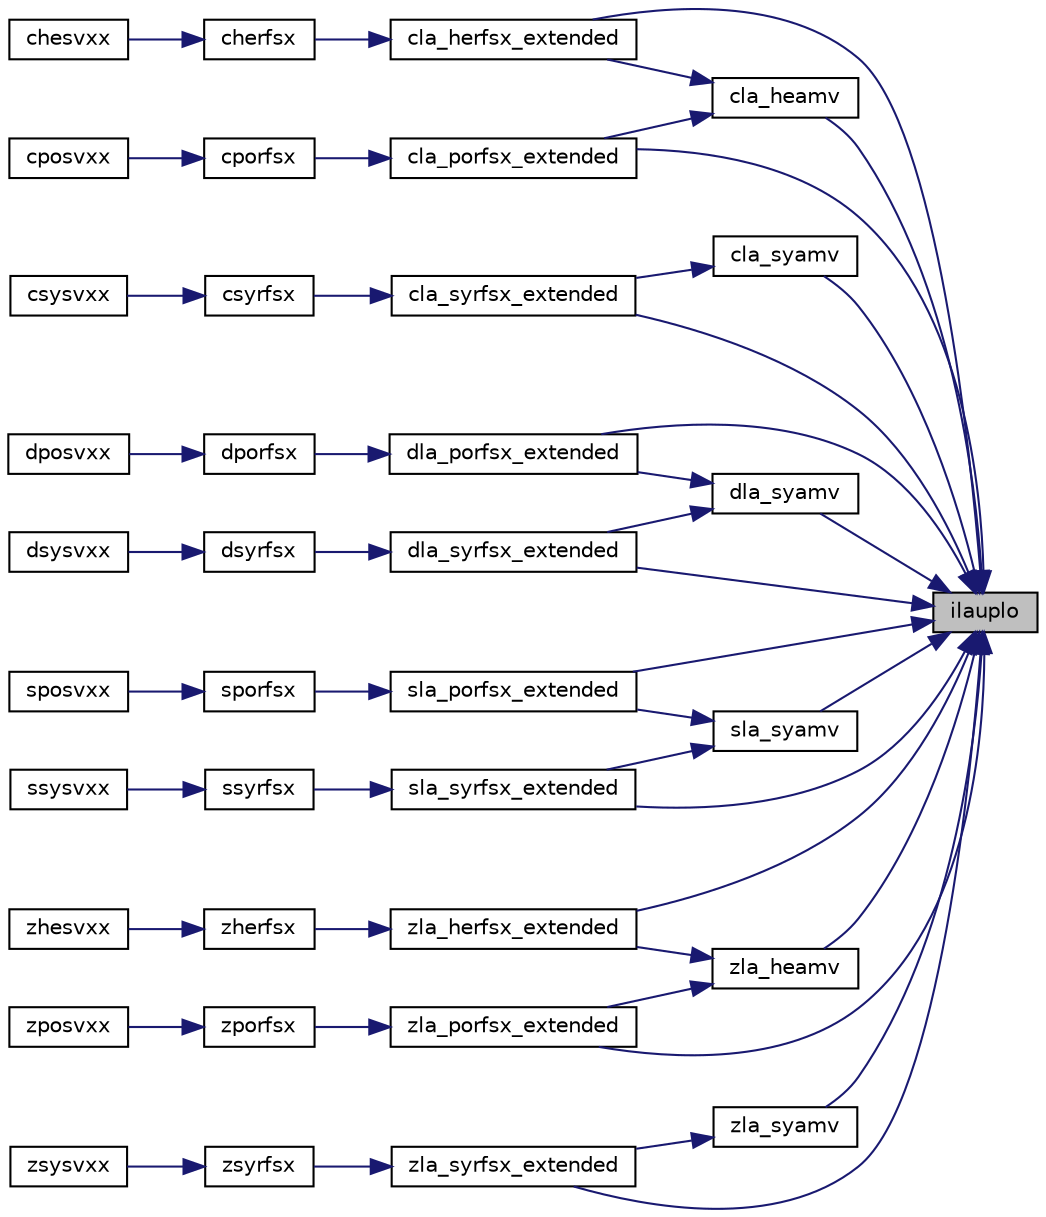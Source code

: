 digraph "ilauplo"
{
 // LATEX_PDF_SIZE
  edge [fontname="Helvetica",fontsize="10",labelfontname="Helvetica",labelfontsize="10"];
  node [fontname="Helvetica",fontsize="10",shape=record];
  rankdir="RL";
  Node1 [label="ilauplo",height=0.2,width=0.4,color="black", fillcolor="grey75", style="filled", fontcolor="black",tooltip="ILAUPLO"];
  Node1 -> Node2 [dir="back",color="midnightblue",fontsize="10",style="solid",fontname="Helvetica"];
  Node2 [label="cla_heamv",height=0.2,width=0.4,color="black", fillcolor="white", style="filled",URL="$cla__heamv_8f.html#af79576f9ff921c1ad965fd46417e4db0",tooltip="CLA_HEAMV computes a matrix-vector product using a Hermitian indefinite matrix to calculate error bou..."];
  Node2 -> Node3 [dir="back",color="midnightblue",fontsize="10",style="solid",fontname="Helvetica"];
  Node3 [label="cla_herfsx_extended",height=0.2,width=0.4,color="black", fillcolor="white", style="filled",URL="$cla__herfsx__extended_8f.html#acd355008da68592db4c2743fcea983cf",tooltip="CLA_HERFSX_EXTENDED improves the computed solution to a system of linear equations for Hermitian inde..."];
  Node3 -> Node4 [dir="back",color="midnightblue",fontsize="10",style="solid",fontname="Helvetica"];
  Node4 [label="cherfsx",height=0.2,width=0.4,color="black", fillcolor="white", style="filled",URL="$cherfsx_8f.html#ad731b6b72cf0a8e741748dc4eace0831",tooltip="CHERFSX"];
  Node4 -> Node5 [dir="back",color="midnightblue",fontsize="10",style="solid",fontname="Helvetica"];
  Node5 [label="chesvxx",height=0.2,width=0.4,color="black", fillcolor="white", style="filled",URL="$chesvxx_8f.html#a362015bddbaafb0fe959ee14a9b9785b",tooltip="CHESVXX computes the solution to system of linear equations A * X = B for HE matrices"];
  Node2 -> Node6 [dir="back",color="midnightblue",fontsize="10",style="solid",fontname="Helvetica"];
  Node6 [label="cla_porfsx_extended",height=0.2,width=0.4,color="black", fillcolor="white", style="filled",URL="$cla__porfsx__extended_8f.html#ae3d6f3635d5674e86148d50639cf2675",tooltip="CLA_PORFSX_EXTENDED improves the computed solution to a system of linear equations for symmetric or H..."];
  Node6 -> Node7 [dir="back",color="midnightblue",fontsize="10",style="solid",fontname="Helvetica"];
  Node7 [label="cporfsx",height=0.2,width=0.4,color="black", fillcolor="white", style="filled",URL="$cporfsx_8f.html#ad3d34aea85ff135afe5692ec73649249",tooltip="CPORFSX"];
  Node7 -> Node8 [dir="back",color="midnightblue",fontsize="10",style="solid",fontname="Helvetica"];
  Node8 [label="cposvxx",height=0.2,width=0.4,color="black", fillcolor="white", style="filled",URL="$cposvxx_8f.html#a9d8d6eb1ee0b2e2769fa5995714f09b3",tooltip="CPOSVXX computes the solution to system of linear equations A * X = B for PO matrices"];
  Node1 -> Node3 [dir="back",color="midnightblue",fontsize="10",style="solid",fontname="Helvetica"];
  Node1 -> Node6 [dir="back",color="midnightblue",fontsize="10",style="solid",fontname="Helvetica"];
  Node1 -> Node9 [dir="back",color="midnightblue",fontsize="10",style="solid",fontname="Helvetica"];
  Node9 [label="cla_syamv",height=0.2,width=0.4,color="black", fillcolor="white", style="filled",URL="$cla__syamv_8f.html#a2effd037ac49e21caf28a78b063f41a3",tooltip="CLA_SYAMV computes a matrix-vector product using a symmetric indefinite matrix to calculate error bou..."];
  Node9 -> Node10 [dir="back",color="midnightblue",fontsize="10",style="solid",fontname="Helvetica"];
  Node10 [label="cla_syrfsx_extended",height=0.2,width=0.4,color="black", fillcolor="white", style="filled",URL="$cla__syrfsx__extended_8f.html#a113d1d314f674eb00b05547429716515",tooltip="CLA_SYRFSX_EXTENDED improves the computed solution to a system of linear equations for symmetric inde..."];
  Node10 -> Node11 [dir="back",color="midnightblue",fontsize="10",style="solid",fontname="Helvetica"];
  Node11 [label="csyrfsx",height=0.2,width=0.4,color="black", fillcolor="white", style="filled",URL="$csyrfsx_8f.html#a0f93ca9ab2fc02b8de5f578316353b87",tooltip="CSYRFSX"];
  Node11 -> Node12 [dir="back",color="midnightblue",fontsize="10",style="solid",fontname="Helvetica"];
  Node12 [label="csysvxx",height=0.2,width=0.4,color="black", fillcolor="white", style="filled",URL="$csysvxx_8f.html#a48da16f71d9aa75098b8c6d3c4007979",tooltip="CSYSVXX computes the solution to system of linear equations A * X = B for SY matrices"];
  Node1 -> Node10 [dir="back",color="midnightblue",fontsize="10",style="solid",fontname="Helvetica"];
  Node1 -> Node13 [dir="back",color="midnightblue",fontsize="10",style="solid",fontname="Helvetica"];
  Node13 [label="dla_porfsx_extended",height=0.2,width=0.4,color="black", fillcolor="white", style="filled",URL="$dla__porfsx__extended_8f.html#a1f04f8900d0a841afb32c0b60535ff7b",tooltip="DLA_PORFSX_EXTENDED improves the computed solution to a system of linear equations for symmetric or H..."];
  Node13 -> Node14 [dir="back",color="midnightblue",fontsize="10",style="solid",fontname="Helvetica"];
  Node14 [label="dporfsx",height=0.2,width=0.4,color="black", fillcolor="white", style="filled",URL="$dporfsx_8f.html#a4285835f23c2c12a427d63d29251251d",tooltip="DPORFSX"];
  Node14 -> Node15 [dir="back",color="midnightblue",fontsize="10",style="solid",fontname="Helvetica"];
  Node15 [label="dposvxx",height=0.2,width=0.4,color="black", fillcolor="white", style="filled",URL="$dposvxx_8f.html#a423141487077727ec3bc52edd1fccd44",tooltip="DPOSVXX computes the solution to system of linear equations A * X = B for PO matrices"];
  Node1 -> Node16 [dir="back",color="midnightblue",fontsize="10",style="solid",fontname="Helvetica"];
  Node16 [label="dla_syamv",height=0.2,width=0.4,color="black", fillcolor="white", style="filled",URL="$dla__syamv_8f.html#ae6960d344f10c9e0a2d1ba83c571a521",tooltip="DLA_SYAMV computes a matrix-vector product using a symmetric indefinite matrix to calculate error bou..."];
  Node16 -> Node13 [dir="back",color="midnightblue",fontsize="10",style="solid",fontname="Helvetica"];
  Node16 -> Node17 [dir="back",color="midnightblue",fontsize="10",style="solid",fontname="Helvetica"];
  Node17 [label="dla_syrfsx_extended",height=0.2,width=0.4,color="black", fillcolor="white", style="filled",URL="$dla__syrfsx__extended_8f.html#a1e55bc8b68a504435bc9a70cb0dcdb02",tooltip="DLA_SYRFSX_EXTENDED improves the computed solution to a system of linear equations for symmetric inde..."];
  Node17 -> Node18 [dir="back",color="midnightblue",fontsize="10",style="solid",fontname="Helvetica"];
  Node18 [label="dsyrfsx",height=0.2,width=0.4,color="black", fillcolor="white", style="filled",URL="$dsyrfsx_8f.html#a84668c103a35ee6233d8270a17b1ee52",tooltip="DSYRFSX"];
  Node18 -> Node19 [dir="back",color="midnightblue",fontsize="10",style="solid",fontname="Helvetica"];
  Node19 [label="dsysvxx",height=0.2,width=0.4,color="black", fillcolor="white", style="filled",URL="$dsysvxx_8f.html#a1891fac0c928034e0c0396aa3d30f8f3",tooltip="DSYSVXX"];
  Node1 -> Node17 [dir="back",color="midnightblue",fontsize="10",style="solid",fontname="Helvetica"];
  Node1 -> Node20 [dir="back",color="midnightblue",fontsize="10",style="solid",fontname="Helvetica"];
  Node20 [label="sla_porfsx_extended",height=0.2,width=0.4,color="black", fillcolor="white", style="filled",URL="$sla__porfsx__extended_8f.html#a618e9312cb5cdbed5d64d6c0b1fa26b1",tooltip="SLA_PORFSX_EXTENDED improves the computed solution to a system of linear equations for symmetric or H..."];
  Node20 -> Node21 [dir="back",color="midnightblue",fontsize="10",style="solid",fontname="Helvetica"];
  Node21 [label="sporfsx",height=0.2,width=0.4,color="black", fillcolor="white", style="filled",URL="$sporfsx_8f.html#a1c4ce423c2ec828b01d52cad754c5d80",tooltip="SPORFSX"];
  Node21 -> Node22 [dir="back",color="midnightblue",fontsize="10",style="solid",fontname="Helvetica"];
  Node22 [label="sposvxx",height=0.2,width=0.4,color="black", fillcolor="white", style="filled",URL="$sposvxx_8f.html#acbfa9b618a123b2a3d997f3533b9e044",tooltip="SPOSVXX computes the solution to system of linear equations A * X = B for PO matrices"];
  Node1 -> Node23 [dir="back",color="midnightblue",fontsize="10",style="solid",fontname="Helvetica"];
  Node23 [label="sla_syamv",height=0.2,width=0.4,color="black", fillcolor="white", style="filled",URL="$sla__syamv_8f.html#a1eb39049af684991f53c9be704fbc56d",tooltip="SLA_SYAMV computes a matrix-vector product using a symmetric indefinite matrix to calculate error bou..."];
  Node23 -> Node20 [dir="back",color="midnightblue",fontsize="10",style="solid",fontname="Helvetica"];
  Node23 -> Node24 [dir="back",color="midnightblue",fontsize="10",style="solid",fontname="Helvetica"];
  Node24 [label="sla_syrfsx_extended",height=0.2,width=0.4,color="black", fillcolor="white", style="filled",URL="$sla__syrfsx__extended_8f.html#a99d1d125b5f45e1007185a8addf408ab",tooltip="SLA_SYRFSX_EXTENDED improves the computed solution to a system of linear equations for symmetric inde..."];
  Node24 -> Node25 [dir="back",color="midnightblue",fontsize="10",style="solid",fontname="Helvetica"];
  Node25 [label="ssyrfsx",height=0.2,width=0.4,color="black", fillcolor="white", style="filled",URL="$ssyrfsx_8f.html#a40ae1ffd0fcd22c6a196c09fa660a5cd",tooltip="SSYRFSX"];
  Node25 -> Node26 [dir="back",color="midnightblue",fontsize="10",style="solid",fontname="Helvetica"];
  Node26 [label="ssysvxx",height=0.2,width=0.4,color="black", fillcolor="white", style="filled",URL="$ssysvxx_8f.html#a51a2949a0275d2b847fa087131989fcd",tooltip="SSYSVXX"];
  Node1 -> Node24 [dir="back",color="midnightblue",fontsize="10",style="solid",fontname="Helvetica"];
  Node1 -> Node27 [dir="back",color="midnightblue",fontsize="10",style="solid",fontname="Helvetica"];
  Node27 [label="zla_heamv",height=0.2,width=0.4,color="black", fillcolor="white", style="filled",URL="$zla__heamv_8f.html#a20545c266c3a99c6558344f3645eea74",tooltip="ZLA_HEAMV computes a matrix-vector product using a Hermitian indefinite matrix to calculate error bou..."];
  Node27 -> Node28 [dir="back",color="midnightblue",fontsize="10",style="solid",fontname="Helvetica"];
  Node28 [label="zla_herfsx_extended",height=0.2,width=0.4,color="black", fillcolor="white", style="filled",URL="$zla__herfsx__extended_8f.html#ac1eedf70ebb5cc3fcedb4c1c5eb4af18",tooltip="ZLA_HERFSX_EXTENDED improves the computed solution to a system of linear equations for Hermitian inde..."];
  Node28 -> Node29 [dir="back",color="midnightblue",fontsize="10",style="solid",fontname="Helvetica"];
  Node29 [label="zherfsx",height=0.2,width=0.4,color="black", fillcolor="white", style="filled",URL="$zherfsx_8f.html#aacc78ed5b9076f1580b0f754091fcc9e",tooltip="ZHERFSX"];
  Node29 -> Node30 [dir="back",color="midnightblue",fontsize="10",style="solid",fontname="Helvetica"];
  Node30 [label="zhesvxx",height=0.2,width=0.4,color="black", fillcolor="white", style="filled",URL="$zhesvxx_8f.html#ac88f65d92fcfb5322e83248322587782",tooltip="ZHESVXX computes the solution to system of linear equations A * X = B for HE matrices"];
  Node27 -> Node31 [dir="back",color="midnightblue",fontsize="10",style="solid",fontname="Helvetica"];
  Node31 [label="zla_porfsx_extended",height=0.2,width=0.4,color="black", fillcolor="white", style="filled",URL="$zla__porfsx__extended_8f.html#ac30d254c060cd62c6e475cd695496535",tooltip="ZLA_PORFSX_EXTENDED improves the computed solution to a system of linear equations for symmetric or H..."];
  Node31 -> Node32 [dir="back",color="midnightblue",fontsize="10",style="solid",fontname="Helvetica"];
  Node32 [label="zporfsx",height=0.2,width=0.4,color="black", fillcolor="white", style="filled",URL="$zporfsx_8f.html#a42d79a8da87989c60a3dea4ed0b166fc",tooltip="ZPORFSX"];
  Node32 -> Node33 [dir="back",color="midnightblue",fontsize="10",style="solid",fontname="Helvetica"];
  Node33 [label="zposvxx",height=0.2,width=0.4,color="black", fillcolor="white", style="filled",URL="$zposvxx_8f.html#a3536bbd664c6152bca5e47cffd0c6676",tooltip="ZPOSVXX computes the solution to system of linear equations A * X = B for PO matrices"];
  Node1 -> Node28 [dir="back",color="midnightblue",fontsize="10",style="solid",fontname="Helvetica"];
  Node1 -> Node31 [dir="back",color="midnightblue",fontsize="10",style="solid",fontname="Helvetica"];
  Node1 -> Node34 [dir="back",color="midnightblue",fontsize="10",style="solid",fontname="Helvetica"];
  Node34 [label="zla_syamv",height=0.2,width=0.4,color="black", fillcolor="white", style="filled",URL="$zla__syamv_8f.html#afdde4e07a3bfeddbf09a744d6d4c60d8",tooltip="ZLA_SYAMV computes a matrix-vector product using a symmetric indefinite matrix to calculate error bou..."];
  Node34 -> Node35 [dir="back",color="midnightblue",fontsize="10",style="solid",fontname="Helvetica"];
  Node35 [label="zla_syrfsx_extended",height=0.2,width=0.4,color="black", fillcolor="white", style="filled",URL="$zla__syrfsx__extended_8f.html#a39609e2bee43baf388a2e40e8dd99a58",tooltip="ZLA_SYRFSX_EXTENDED improves the computed solution to a system of linear equations for symmetric inde..."];
  Node35 -> Node36 [dir="back",color="midnightblue",fontsize="10",style="solid",fontname="Helvetica"];
  Node36 [label="zsyrfsx",height=0.2,width=0.4,color="black", fillcolor="white", style="filled",URL="$zsyrfsx_8f.html#a2ade587faeea8fb65809e3326e6e598d",tooltip="ZSYRFSX"];
  Node36 -> Node37 [dir="back",color="midnightblue",fontsize="10",style="solid",fontname="Helvetica"];
  Node37 [label="zsysvxx",height=0.2,width=0.4,color="black", fillcolor="white", style="filled",URL="$zsysvxx_8f.html#a1b7d9097a3e5d0b85c257f2f84c12f0e",tooltip="ZSYSVXX computes the solution to system of linear equations A * X = B for SY matrices"];
  Node1 -> Node35 [dir="back",color="midnightblue",fontsize="10",style="solid",fontname="Helvetica"];
}
